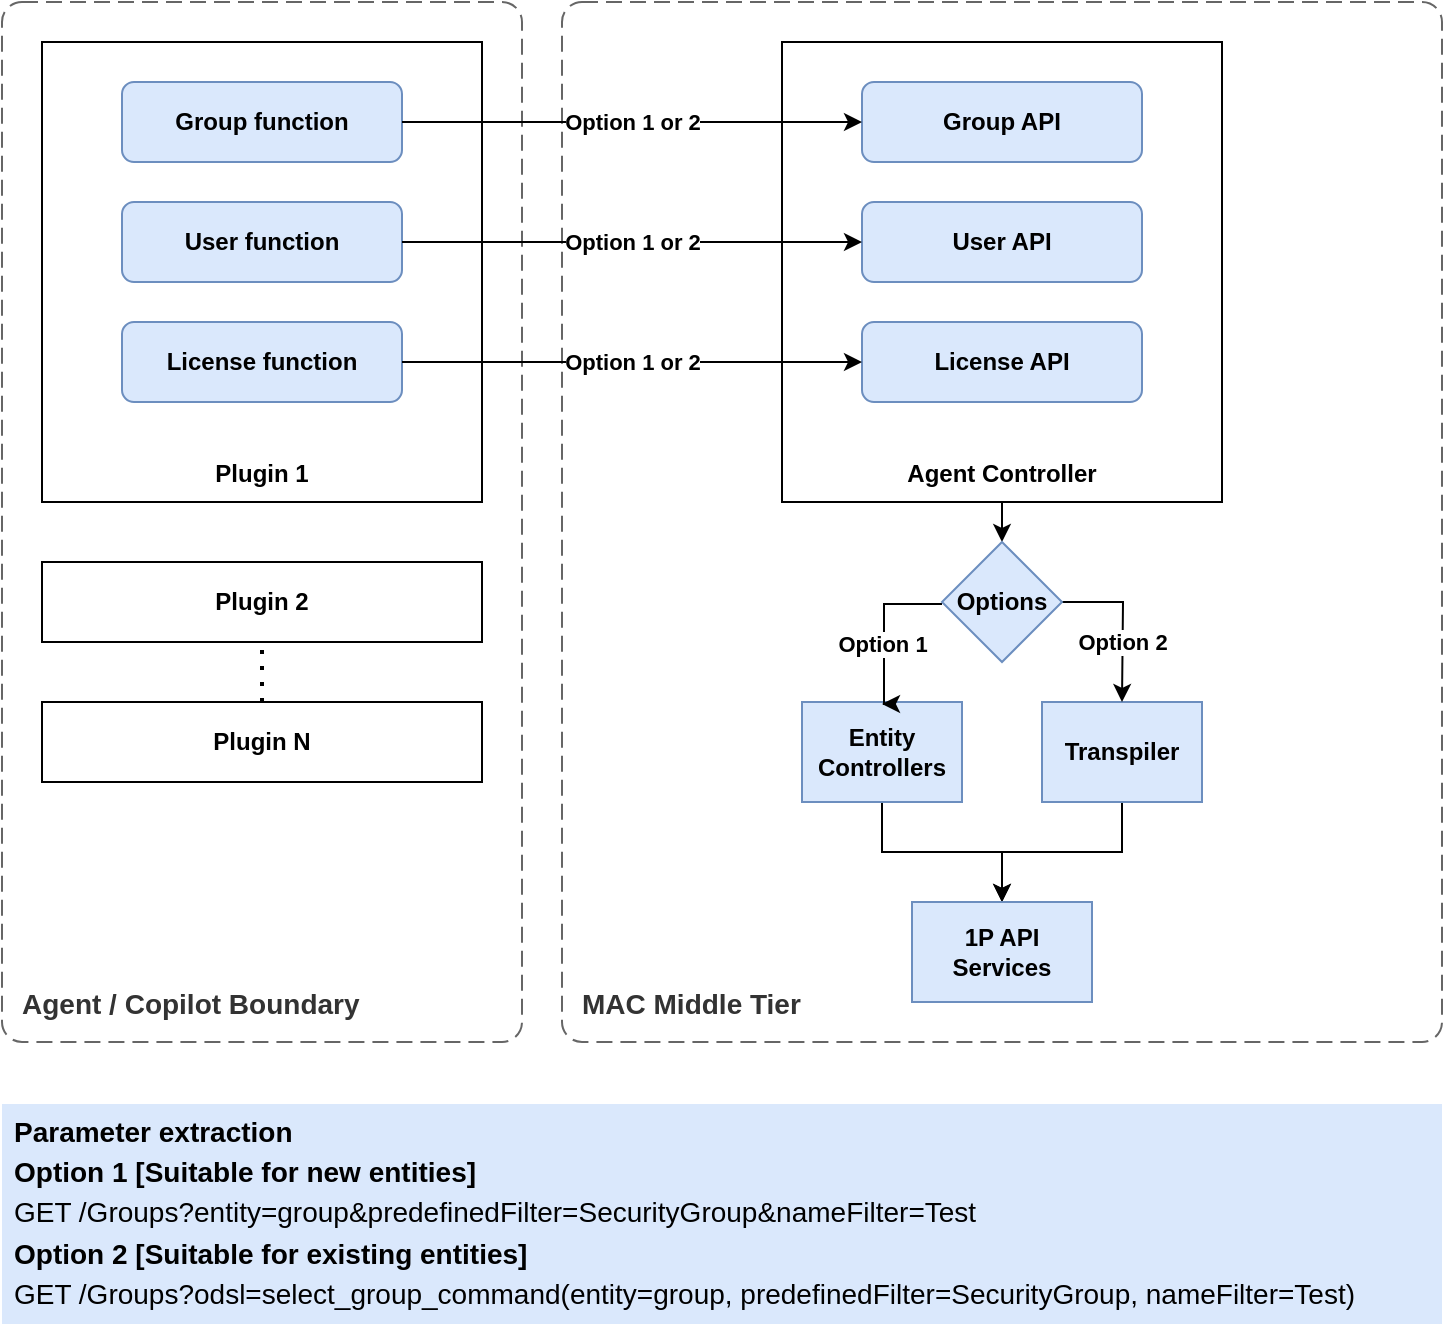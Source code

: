 <mxfile version="26.2.12">
  <diagram name="Page-1" id="6xCQZnicE1tx1k-z4Tm0">
    <mxGraphModel dx="989" dy="708" grid="1" gridSize="10" guides="1" tooltips="1" connect="1" arrows="1" fold="1" page="1" pageScale="1" pageWidth="850" pageHeight="1100" math="0" shadow="0">
      <root>
        <mxCell id="0" />
        <mxCell id="1" parent="0" />
        <object placeholders="1" c4Name="Agent / Copilot Boundary" label="&lt;font style=&quot;font-size: 14px&quot;&gt;&lt;b&gt;&lt;div style=&quot;text-align: right&quot;&gt;%c4Name%&lt;/div&gt;&lt;/b&gt;&lt;/font&gt;" id="cu5lOc34p12UprIcYlYF-4">
          <mxCell style="rounded=1;fontSize=11;whiteSpace=wrap;html=1;dashed=1;arcSize=20;fillColor=none;strokeColor=#666666;fontColor=#333333;labelBackgroundColor=none;align=left;verticalAlign=bottom;labelBorderColor=none;spacingTop=0;spacing=10;dashPattern=8 4;metaEdit=1;rotatable=0;perimeter=rectanglePerimeter;noLabel=0;labelPadding=0;allowArrows=0;connectable=0;expand=0;recursiveResize=0;editable=1;pointerEvents=0;absoluteArcSize=1;points=[[0.25,0,0],[0.5,0,0],[0.75,0,0],[1,0.25,0],[1,0.5,0],[1,0.75,0],[0.75,1,0],[0.5,1,0],[0.25,1,0],[0,0.75,0],[0,0.5,0],[0,0.25,0]];" vertex="1" parent="1">
            <mxGeometry x="40" y="80" width="260" height="520" as="geometry" />
          </mxCell>
        </object>
        <mxCell id="cu5lOc34p12UprIcYlYF-5" value="&lt;div&gt;&lt;br&gt;&lt;/div&gt;&lt;div&gt;&lt;br&gt;&lt;/div&gt;&lt;div&gt;&lt;br&gt;&lt;/div&gt;&lt;div&gt;&lt;br&gt;&lt;/div&gt;&lt;div&gt;&lt;br&gt;&lt;/div&gt;&lt;div&gt;&lt;br&gt;&lt;/div&gt;&lt;div&gt;&lt;br&gt;&lt;/div&gt;&lt;div&gt;&lt;br&gt;&lt;/div&gt;&lt;div&gt;&lt;br&gt;&lt;/div&gt;&lt;div&gt;&lt;br&gt;&lt;/div&gt;&lt;div&gt;&lt;br&gt;&lt;/div&gt;&lt;div&gt;&lt;br&gt;&lt;/div&gt;&lt;div&gt;&lt;br&gt;&lt;/div&gt;&lt;div&gt;&lt;br&gt;&lt;/div&gt;&lt;b&gt;Plugin 1&lt;/b&gt;" style="rounded=0;whiteSpace=wrap;html=1;" vertex="1" parent="1">
          <mxGeometry x="60" y="100" width="220" height="230" as="geometry" />
        </mxCell>
        <mxCell id="cu5lOc34p12UprIcYlYF-6" value="&lt;b&gt;Plugin 2&lt;/b&gt;" style="rounded=0;whiteSpace=wrap;html=1;" vertex="1" parent="1">
          <mxGeometry x="60" y="360" width="220" height="40" as="geometry" />
        </mxCell>
        <mxCell id="cu5lOc34p12UprIcYlYF-7" value="&lt;b&gt;Plugin N&lt;/b&gt;" style="rounded=0;whiteSpace=wrap;html=1;" vertex="1" parent="1">
          <mxGeometry x="60" y="430" width="220" height="40" as="geometry" />
        </mxCell>
        <mxCell id="cu5lOc34p12UprIcYlYF-9" value="" style="endArrow=none;dashed=1;html=1;dashPattern=1 3;strokeWidth=2;rounded=0;entryX=0.5;entryY=1;entryDx=0;entryDy=0;" edge="1" parent="1" target="cu5lOc34p12UprIcYlYF-6">
          <mxGeometry width="50" height="50" relative="1" as="geometry">
            <mxPoint x="170" y="430" as="sourcePoint" />
            <mxPoint x="450" y="300" as="targetPoint" />
          </mxGeometry>
        </mxCell>
        <mxCell id="cu5lOc34p12UprIcYlYF-2" value="&lt;b&gt;Group function&lt;/b&gt;" style="rounded=1;whiteSpace=wrap;html=1;fillColor=#dae8fc;strokeColor=#6c8ebf;" vertex="1" parent="1">
          <mxGeometry x="100" y="120" width="140" height="40" as="geometry" />
        </mxCell>
        <mxCell id="cu5lOc34p12UprIcYlYF-10" value="&lt;b&gt;License function&lt;/b&gt;" style="rounded=1;whiteSpace=wrap;html=1;fillColor=#dae8fc;strokeColor=#6c8ebf;" vertex="1" parent="1">
          <mxGeometry x="100" y="240" width="140" height="40" as="geometry" />
        </mxCell>
        <mxCell id="cu5lOc34p12UprIcYlYF-12" value="&lt;b&gt;User function&lt;/b&gt;" style="rounded=1;whiteSpace=wrap;html=1;fillColor=#dae8fc;strokeColor=#6c8ebf;" vertex="1" parent="1">
          <mxGeometry x="100" y="180" width="140" height="40" as="geometry" />
        </mxCell>
        <object placeholders="1" c4Name="MAC Middle Tier" label="&lt;font style=&quot;font-size: 14px&quot;&gt;&lt;b&gt;&lt;div style=&quot;text-align: right&quot;&gt;%c4Name%&lt;/div&gt;&lt;/b&gt;&lt;/font&gt;" id="cu5lOc34p12UprIcYlYF-13">
          <mxCell style="rounded=1;fontSize=11;whiteSpace=wrap;html=1;dashed=1;arcSize=20;fillColor=none;strokeColor=#666666;fontColor=#333333;labelBackgroundColor=none;align=left;verticalAlign=bottom;labelBorderColor=none;spacingTop=0;spacing=10;dashPattern=8 4;metaEdit=1;rotatable=0;perimeter=rectanglePerimeter;noLabel=0;labelPadding=0;allowArrows=0;connectable=0;expand=0;recursiveResize=0;editable=1;pointerEvents=0;absoluteArcSize=1;points=[[0.25,0,0],[0.5,0,0],[0.75,0,0],[1,0.25,0],[1,0.5,0],[1,0.75,0],[0.75,1,0],[0.5,1,0],[0.25,1,0],[0,0.75,0],[0,0.5,0],[0,0.25,0]];" vertex="1" parent="1">
            <mxGeometry x="320" y="80" width="440" height="520" as="geometry" />
          </mxCell>
        </object>
        <mxCell id="cu5lOc34p12UprIcYlYF-34" style="edgeStyle=orthogonalEdgeStyle;rounded=0;orthogonalLoop=1;jettySize=auto;html=1;exitX=0.5;exitY=1;exitDx=0;exitDy=0;entryX=0.5;entryY=0;entryDx=0;entryDy=0;" edge="1" parent="1" source="cu5lOc34p12UprIcYlYF-14" target="cu5lOc34p12UprIcYlYF-26">
          <mxGeometry relative="1" as="geometry" />
        </mxCell>
        <mxCell id="cu5lOc34p12UprIcYlYF-14" value="&lt;div&gt;&lt;br&gt;&lt;/div&gt;&lt;div&gt;&lt;br&gt;&lt;/div&gt;&lt;div&gt;&lt;br&gt;&lt;/div&gt;&lt;div&gt;&lt;br&gt;&lt;/div&gt;&lt;div&gt;&lt;br&gt;&lt;/div&gt;&lt;div&gt;&lt;br&gt;&lt;/div&gt;&lt;div&gt;&lt;br&gt;&lt;/div&gt;&lt;div&gt;&lt;br&gt;&lt;/div&gt;&lt;div&gt;&lt;br&gt;&lt;/div&gt;&lt;div&gt;&lt;br&gt;&lt;/div&gt;&lt;div&gt;&lt;br&gt;&lt;/div&gt;&lt;div&gt;&lt;br&gt;&lt;/div&gt;&lt;div&gt;&lt;br&gt;&lt;/div&gt;&lt;div&gt;&lt;br&gt;&lt;/div&gt;&lt;b&gt;Agent Controller&lt;/b&gt;" style="rounded=0;whiteSpace=wrap;html=1;" vertex="1" parent="1">
          <mxGeometry x="430" y="100" width="220" height="230" as="geometry" />
        </mxCell>
        <mxCell id="cu5lOc34p12UprIcYlYF-15" value="&lt;b&gt;Group API&lt;/b&gt;" style="rounded=1;whiteSpace=wrap;html=1;fillColor=#dae8fc;strokeColor=#6c8ebf;" vertex="1" parent="1">
          <mxGeometry x="470" y="120" width="140" height="40" as="geometry" />
        </mxCell>
        <mxCell id="cu5lOc34p12UprIcYlYF-16" value="&lt;b&gt;License API&lt;/b&gt;" style="rounded=1;whiteSpace=wrap;html=1;fillColor=#dae8fc;strokeColor=#6c8ebf;" vertex="1" parent="1">
          <mxGeometry x="470" y="240" width="140" height="40" as="geometry" />
        </mxCell>
        <mxCell id="cu5lOc34p12UprIcYlYF-17" value="&lt;b&gt;User API&lt;/b&gt;" style="rounded=1;whiteSpace=wrap;html=1;fillColor=#dae8fc;strokeColor=#6c8ebf;" vertex="1" parent="1">
          <mxGeometry x="470" y="180" width="140" height="40" as="geometry" />
        </mxCell>
        <mxCell id="cu5lOc34p12UprIcYlYF-18" value="&lt;b&gt;Option 1 or 2&lt;/b&gt;" style="edgeStyle=orthogonalEdgeStyle;rounded=0;orthogonalLoop=1;jettySize=auto;html=1;entryX=0;entryY=0.5;entryDx=0;entryDy=0;" edge="1" parent="1" source="cu5lOc34p12UprIcYlYF-2" target="cu5lOc34p12UprIcYlYF-15">
          <mxGeometry relative="1" as="geometry" />
        </mxCell>
        <mxCell id="cu5lOc34p12UprIcYlYF-20" value="&lt;b&gt;Option 1 or 2&lt;/b&gt;" style="edgeStyle=orthogonalEdgeStyle;rounded=0;orthogonalLoop=1;jettySize=auto;html=1;entryX=0;entryY=0.5;entryDx=0;entryDy=0;" edge="1" parent="1" source="cu5lOc34p12UprIcYlYF-10" target="cu5lOc34p12UprIcYlYF-16">
          <mxGeometry relative="1" as="geometry" />
        </mxCell>
        <mxCell id="cu5lOc34p12UprIcYlYF-19" value="&lt;b&gt;Option 1 or 2&lt;/b&gt;" style="edgeStyle=orthogonalEdgeStyle;rounded=0;orthogonalLoop=1;jettySize=auto;html=1;" edge="1" parent="1" source="cu5lOc34p12UprIcYlYF-12" target="cu5lOc34p12UprIcYlYF-17">
          <mxGeometry relative="1" as="geometry" />
        </mxCell>
        <mxCell id="cu5lOc34p12UprIcYlYF-24" value="" style="edgeStyle=orthogonalEdgeStyle;rounded=0;orthogonalLoop=1;jettySize=auto;html=1;" edge="1" parent="1" source="cu5lOc34p12UprIcYlYF-21" target="cu5lOc34p12UprIcYlYF-23">
          <mxGeometry relative="1" as="geometry" />
        </mxCell>
        <mxCell id="cu5lOc34p12UprIcYlYF-21" value="&lt;div&gt;&lt;b style=&quot;background-color: transparent; color: light-dark(rgb(0, 0, 0), rgb(255, 255, 255));&quot;&gt;Entity Controllers&lt;/b&gt;&lt;/div&gt;" style="rounded=0;whiteSpace=wrap;html=1;fillColor=#dae8fc;strokeColor=#6c8ebf;" vertex="1" parent="1">
          <mxGeometry x="440" y="430" width="80" height="50" as="geometry" />
        </mxCell>
        <mxCell id="cu5lOc34p12UprIcYlYF-25" value="" style="edgeStyle=orthogonalEdgeStyle;rounded=0;orthogonalLoop=1;jettySize=auto;html=1;" edge="1" parent="1" source="cu5lOc34p12UprIcYlYF-22" target="cu5lOc34p12UprIcYlYF-23">
          <mxGeometry relative="1" as="geometry" />
        </mxCell>
        <mxCell id="cu5lOc34p12UprIcYlYF-22" value="&lt;div&gt;&lt;b style=&quot;background-color: transparent; color: light-dark(rgb(0, 0, 0), rgb(255, 255, 255));&quot;&gt;Transpiler&lt;/b&gt;&lt;/div&gt;" style="rounded=0;whiteSpace=wrap;html=1;fillColor=#dae8fc;strokeColor=#6c8ebf;" vertex="1" parent="1">
          <mxGeometry x="560" y="430" width="80" height="50" as="geometry" />
        </mxCell>
        <mxCell id="cu5lOc34p12UprIcYlYF-23" value="&lt;div&gt;&lt;b style=&quot;background-color: transparent; color: light-dark(rgb(0, 0, 0), rgb(255, 255, 255));&quot;&gt;1P API Services&lt;/b&gt;&lt;/div&gt;" style="rounded=0;whiteSpace=wrap;html=1;fillColor=#dae8fc;strokeColor=#6c8ebf;" vertex="1" parent="1">
          <mxGeometry x="495" y="530" width="90" height="50" as="geometry" />
        </mxCell>
        <mxCell id="cu5lOc34p12UprIcYlYF-31" value="&lt;b&gt;Option 2&lt;/b&gt;" style="edgeStyle=orthogonalEdgeStyle;rounded=0;orthogonalLoop=1;jettySize=auto;html=1;exitX=1;exitY=0.5;exitDx=0;exitDy=0;" edge="1" parent="1" source="cu5lOc34p12UprIcYlYF-26">
          <mxGeometry x="0.255" relative="1" as="geometry">
            <mxPoint x="600" y="430" as="targetPoint" />
            <mxPoint as="offset" />
          </mxGeometry>
        </mxCell>
        <mxCell id="cu5lOc34p12UprIcYlYF-33" value="&lt;b&gt;Option 1&lt;/b&gt;" style="edgeStyle=orthogonalEdgeStyle;rounded=0;orthogonalLoop=1;jettySize=auto;html=1;exitX=0;exitY=0.5;exitDx=0;exitDy=0;" edge="1" parent="1">
          <mxGeometry x="0.215" y="-1" relative="1" as="geometry">
            <mxPoint x="480" y="431" as="targetPoint" />
            <mxPoint x="510" y="381" as="sourcePoint" />
            <Array as="points">
              <mxPoint x="481" y="381" />
            </Array>
            <mxPoint as="offset" />
          </mxGeometry>
        </mxCell>
        <mxCell id="cu5lOc34p12UprIcYlYF-26" value="&lt;b&gt;Options&lt;/b&gt;" style="rhombus;whiteSpace=wrap;html=1;fillColor=#dae8fc;strokeColor=#6c8ebf;" vertex="1" parent="1">
          <mxGeometry x="510" y="350" width="60" height="60" as="geometry" />
        </mxCell>
        <mxCell id="cu5lOc34p12UprIcYlYF-38" value="&lt;b&gt;&lt;font style=&quot;font-size: 14px;&quot;&gt;Parameter extraction&lt;/font&gt;&lt;/b&gt;&lt;div&gt;&lt;b&gt;&lt;font style=&quot;font-size: 14px;&quot;&gt;Option 1 [Suitable for new entities]&lt;/font&gt;&lt;/b&gt;&lt;div&gt;&lt;span style=&quot;font-size: 14px;&quot;&gt;GET /Groups?entity=group&amp;amp;predefinedFilter=SecurityGroup&lt;/span&gt;&lt;span style=&quot;font-size: 14px;&quot;&gt;&amp;amp;nameFilter=Test&lt;/span&gt;&lt;/div&gt;&lt;div&gt;&lt;b style=&quot;font-size: 14px; background-color: transparent; color: light-dark(rgb(0, 0, 0), rgb(255, 255, 255));&quot;&gt;Option 2 [Suitable for existing entities]&lt;/b&gt;&lt;/div&gt;&lt;div&gt;&lt;div&gt;&lt;font style=&quot;font-size: 14px;&quot;&gt;GET /Groups?odsl=select_group_command(entity=group, predefinedFilter=SecurityGroup, nameFilter=Test)&lt;/font&gt;&lt;/div&gt;&lt;/div&gt;&lt;/div&gt;" style="strokeWidth=1;shadow=0;dashed=1;align=center;html=1;shape=mxgraph.mockup.text.textBox;align=left;fontSize=17;spacingLeft=4;spacingTop=-3;whiteSpace=wrap;mainText=;strokeColor=none;dashPattern=8 8;fillColor=#dae8fc;" vertex="1" parent="1">
          <mxGeometry x="40" y="631" width="720" height="110" as="geometry" />
        </mxCell>
      </root>
    </mxGraphModel>
  </diagram>
</mxfile>
